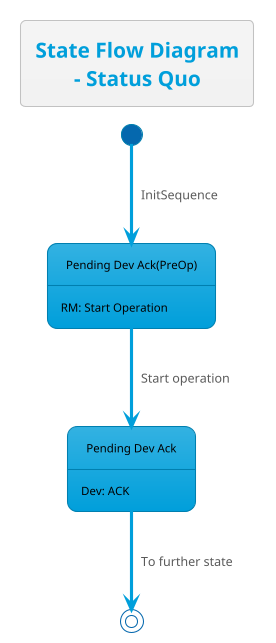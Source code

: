 @startuml
!theme bluegray
skinparam FooterFontColor black
skinparam StateFontColor black

state "Pending Dev Ack(PreOp)" as pendingDevAckPreOp
state "Pending Dev Ack" as pendingDevAck

title State Flow Diagram\n- Status Quo

[*] --> pendingDevAckPreOp : InitSequence
pendingDevAckPreOp --> pendingDevAck : Start operation
pendingDevAckPreOp: RM: Start Operation

pendingDevAck: Dev: ACK
pendingDevAck --> [*] : To further state

@enduml